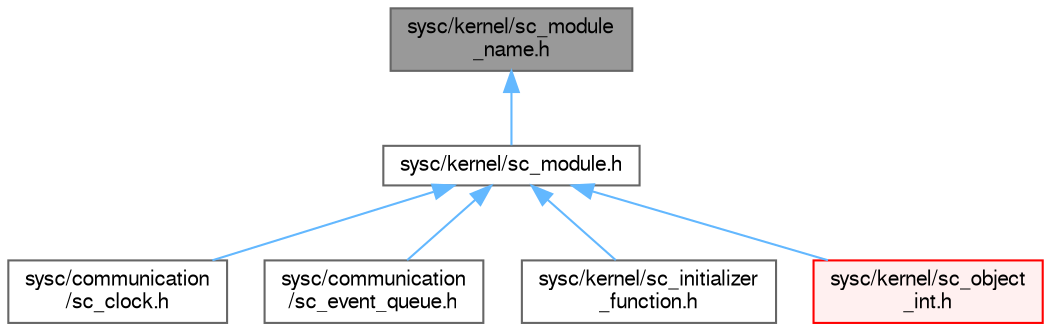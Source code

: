 digraph "sysc/kernel/sc_module_name.h"
{
 // LATEX_PDF_SIZE
  bgcolor="transparent";
  edge [fontname=FreeSans,fontsize=10,labelfontname=FreeSans,labelfontsize=10];
  node [fontname=FreeSans,fontsize=10,shape=box,height=0.2,width=0.4];
  Node1 [id="Node000001",label="sysc/kernel/sc_module\l_name.h",height=0.2,width=0.4,color="gray40", fillcolor="grey60", style="filled", fontcolor="black",tooltip=" "];
  Node1 -> Node2 [id="edge1_Node000001_Node000002",dir="back",color="steelblue1",style="solid",tooltip=" "];
  Node2 [id="Node000002",label="sysc/kernel/sc_module.h",height=0.2,width=0.4,color="grey40", fillcolor="white", style="filled",URL="$a00341.html",tooltip=" "];
  Node2 -> Node3 [id="edge2_Node000002_Node000003",dir="back",color="steelblue1",style="solid",tooltip=" "];
  Node3 [id="Node000003",label="sysc/communication\l/sc_clock.h",height=0.2,width=0.4,color="grey40", fillcolor="white", style="filled",URL="$a00266.html",tooltip=" "];
  Node2 -> Node4 [id="edge3_Node000002_Node000004",dir="back",color="steelblue1",style="solid",tooltip=" "];
  Node4 [id="Node000004",label="sysc/communication\l/sc_event_queue.h",height=0.2,width=0.4,color="grey40", fillcolor="white", style="filled",URL="$a00299.html",tooltip=" "];
  Node2 -> Node5 [id="edge4_Node000002_Node000005",dir="back",color="steelblue1",style="solid",tooltip=" "];
  Node5 [id="Node000005",label="sysc/kernel/sc_initializer\l_function.h",height=0.2,width=0.4,color="grey40", fillcolor="white", style="filled",URL="$a00335.html",tooltip=" "];
  Node2 -> Node6 [id="edge5_Node000002_Node000006",dir="back",color="steelblue1",style="solid",tooltip=" "];
  Node6 [id="Node000006",label="sysc/kernel/sc_object\l_int.h",height=0.2,width=0.4,color="red", fillcolor="#FFF0F0", style="filled",URL="$a00407.html",tooltip=" "];
}
